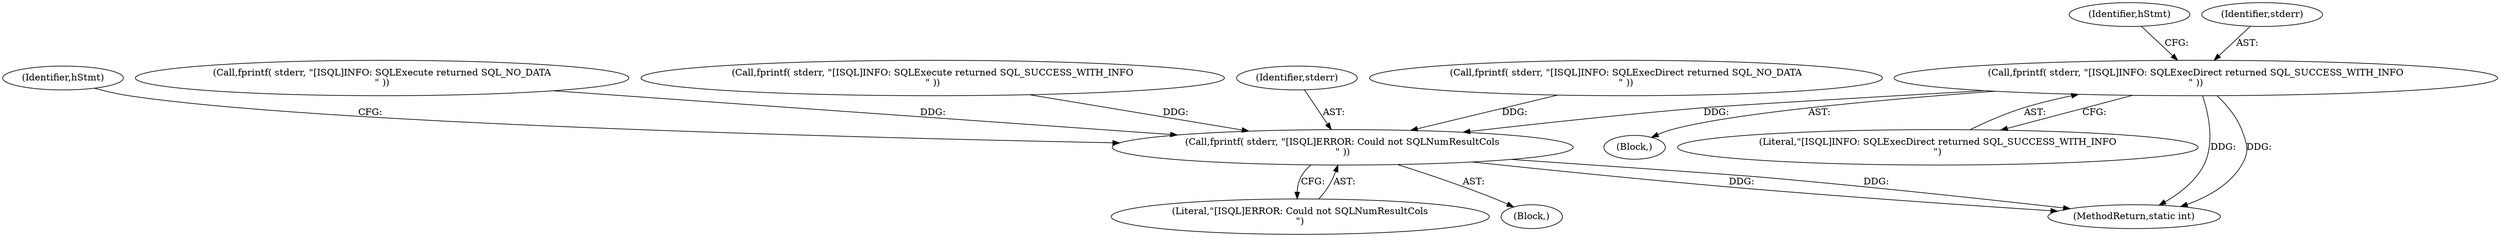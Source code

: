 digraph "0_unixODBC_45ef78e037f578b15fc58938a3a3251655e71d6f#diff-d52750c7ba4e594410438569d8e2963aL24_1@API" {
"1000178" [label="(Call,fprintf( stderr, \"[ISQL]INFO: SQLExecDirect returned SQL_SUCCESS_WITH_INFO\n\" ))"];
"1000288" [label="(Call,fprintf( stderr, \"[ISQL]ERROR: Could not SQLNumResultCols\n\" ))"];
"1000281" [label="(Block,)"];
"1000171" [label="(Block,)"];
"1000359" [label="(MethodReturn,static int)"];
"1000292" [label="(Identifier,hStmt)"];
"1000288" [label="(Call,fprintf( stderr, \"[ISQL]ERROR: Could not SQLNumResultCols\n\" ))"];
"1000178" [label="(Call,fprintf( stderr, \"[ISQL]INFO: SQLExecDirect returned SQL_SUCCESS_WITH_INFO\n\" ))"];
"1000234" [label="(Call,fprintf( stderr, \"[ISQL]INFO: SQLExecute returned SQL_NO_DATA\n\" ))"];
"1000249" [label="(Call,fprintf( stderr, \"[ISQL]INFO: SQLExecute returned SQL_SUCCESS_WITH_INFO\n\" ))"];
"1000277" [label="(Identifier,hStmt)"];
"1000289" [label="(Identifier,stderr)"];
"1000179" [label="(Identifier,stderr)"];
"1000290" [label="(Literal,\"[ISQL]ERROR: Could not SQLNumResultCols\n\")"];
"1000180" [label="(Literal,\"[ISQL]INFO: SQLExecDirect returned SQL_SUCCESS_WITH_INFO\n\")"];
"1000163" [label="(Call,fprintf( stderr, \"[ISQL]INFO: SQLExecDirect returned SQL_NO_DATA\n\" ))"];
"1000178" -> "1000171"  [label="AST: "];
"1000178" -> "1000180"  [label="CFG: "];
"1000179" -> "1000178"  [label="AST: "];
"1000180" -> "1000178"  [label="AST: "];
"1000277" -> "1000178"  [label="CFG: "];
"1000178" -> "1000359"  [label="DDG: "];
"1000178" -> "1000359"  [label="DDG: "];
"1000178" -> "1000288"  [label="DDG: "];
"1000288" -> "1000281"  [label="AST: "];
"1000288" -> "1000290"  [label="CFG: "];
"1000289" -> "1000288"  [label="AST: "];
"1000290" -> "1000288"  [label="AST: "];
"1000292" -> "1000288"  [label="CFG: "];
"1000288" -> "1000359"  [label="DDG: "];
"1000288" -> "1000359"  [label="DDG: "];
"1000163" -> "1000288"  [label="DDG: "];
"1000234" -> "1000288"  [label="DDG: "];
"1000249" -> "1000288"  [label="DDG: "];
}

